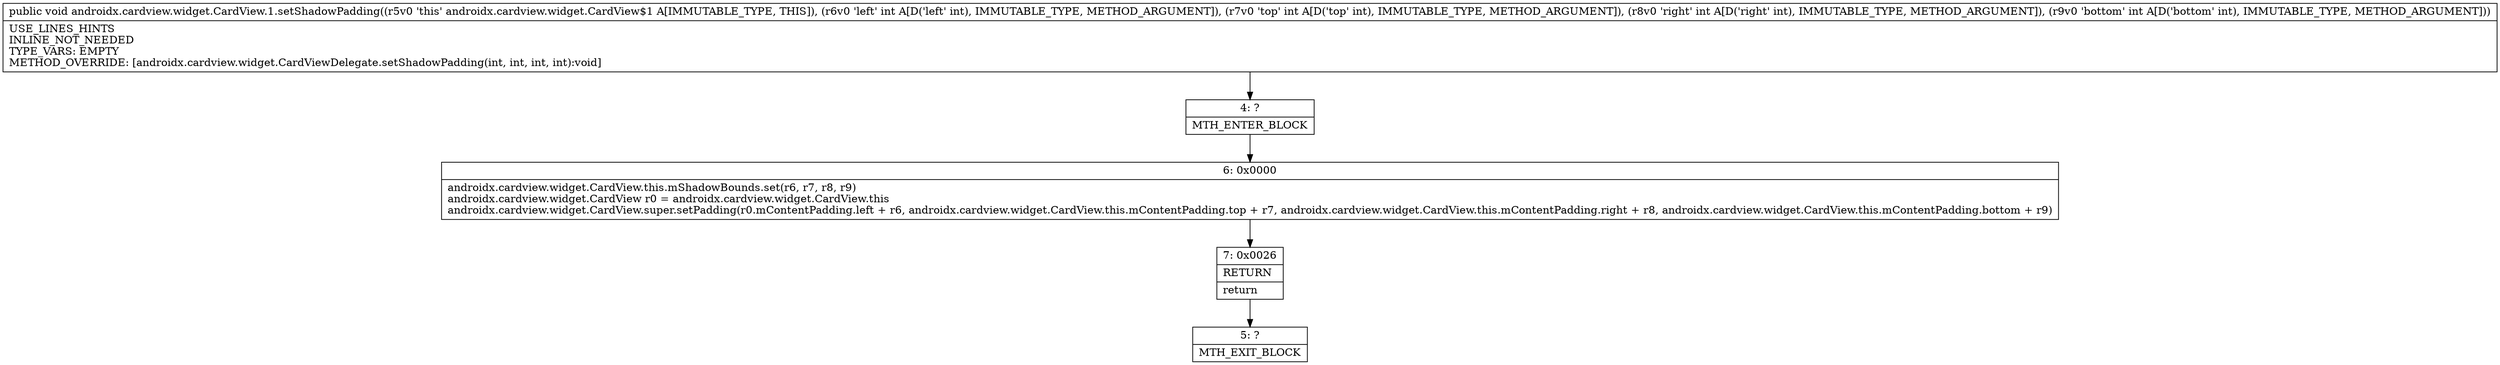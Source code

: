 digraph "CFG forandroidx.cardview.widget.CardView.1.setShadowPadding(IIII)V" {
Node_4 [shape=record,label="{4\:\ ?|MTH_ENTER_BLOCK\l}"];
Node_6 [shape=record,label="{6\:\ 0x0000|androidx.cardview.widget.CardView.this.mShadowBounds.set(r6, r7, r8, r9)\landroidx.cardview.widget.CardView r0 = androidx.cardview.widget.CardView.this\landroidx.cardview.widget.CardView.super.setPadding(r0.mContentPadding.left + r6, androidx.cardview.widget.CardView.this.mContentPadding.top + r7, androidx.cardview.widget.CardView.this.mContentPadding.right + r8, androidx.cardview.widget.CardView.this.mContentPadding.bottom + r9)\l}"];
Node_7 [shape=record,label="{7\:\ 0x0026|RETURN\l|return\l}"];
Node_5 [shape=record,label="{5\:\ ?|MTH_EXIT_BLOCK\l}"];
MethodNode[shape=record,label="{public void androidx.cardview.widget.CardView.1.setShadowPadding((r5v0 'this' androidx.cardview.widget.CardView$1 A[IMMUTABLE_TYPE, THIS]), (r6v0 'left' int A[D('left' int), IMMUTABLE_TYPE, METHOD_ARGUMENT]), (r7v0 'top' int A[D('top' int), IMMUTABLE_TYPE, METHOD_ARGUMENT]), (r8v0 'right' int A[D('right' int), IMMUTABLE_TYPE, METHOD_ARGUMENT]), (r9v0 'bottom' int A[D('bottom' int), IMMUTABLE_TYPE, METHOD_ARGUMENT]))  | USE_LINES_HINTS\lINLINE_NOT_NEEDED\lTYPE_VARS: EMPTY\lMETHOD_OVERRIDE: [androidx.cardview.widget.CardViewDelegate.setShadowPadding(int, int, int, int):void]\l}"];
MethodNode -> Node_4;Node_4 -> Node_6;
Node_6 -> Node_7;
Node_7 -> Node_5;
}


